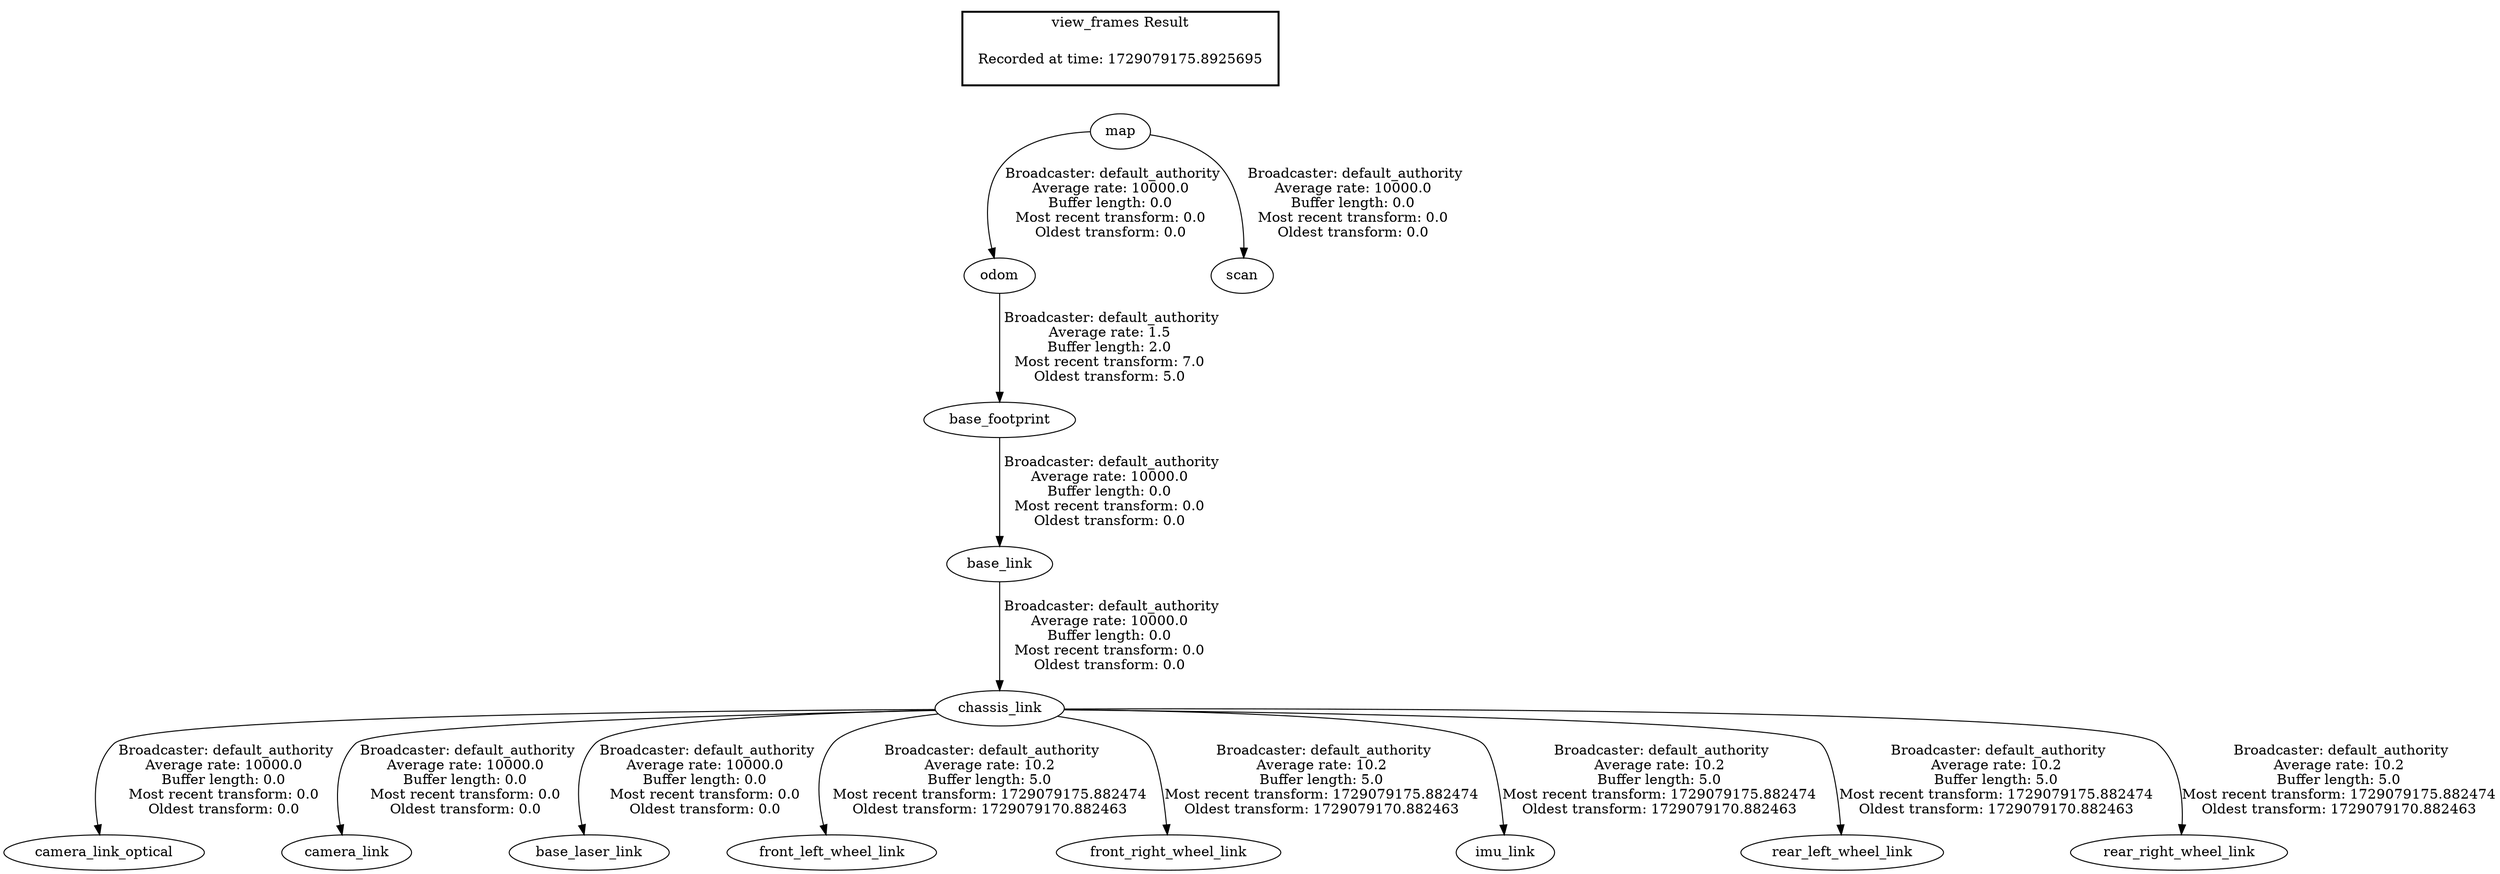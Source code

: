 digraph G {
"map" -> "odom"[label=" Broadcaster: default_authority\nAverage rate: 10000.0\nBuffer length: 0.0\nMost recent transform: 0.0\nOldest transform: 0.0\n"];
"map" -> "scan"[label=" Broadcaster: default_authority\nAverage rate: 10000.0\nBuffer length: 0.0\nMost recent transform: 0.0\nOldest transform: 0.0\n"];
"base_footprint" -> "base_link"[label=" Broadcaster: default_authority\nAverage rate: 10000.0\nBuffer length: 0.0\nMost recent transform: 0.0\nOldest transform: 0.0\n"];
"odom" -> "base_footprint"[label=" Broadcaster: default_authority\nAverage rate: 1.5\nBuffer length: 2.0\nMost recent transform: 7.0\nOldest transform: 5.0\n"];
"chassis_link" -> "camera_link_optical"[label=" Broadcaster: default_authority\nAverage rate: 10000.0\nBuffer length: 0.0\nMost recent transform: 0.0\nOldest transform: 0.0\n"];
"base_link" -> "chassis_link"[label=" Broadcaster: default_authority\nAverage rate: 10000.0\nBuffer length: 0.0\nMost recent transform: 0.0\nOldest transform: 0.0\n"];
"chassis_link" -> "camera_link"[label=" Broadcaster: default_authority\nAverage rate: 10000.0\nBuffer length: 0.0\nMost recent transform: 0.0\nOldest transform: 0.0\n"];
"chassis_link" -> "base_laser_link"[label=" Broadcaster: default_authority\nAverage rate: 10000.0\nBuffer length: 0.0\nMost recent transform: 0.0\nOldest transform: 0.0\n"];
"chassis_link" -> "front_left_wheel_link"[label=" Broadcaster: default_authority\nAverage rate: 10.2\nBuffer length: 5.0\nMost recent transform: 1729079175.882474\nOldest transform: 1729079170.882463\n"];
"chassis_link" -> "front_right_wheel_link"[label=" Broadcaster: default_authority\nAverage rate: 10.2\nBuffer length: 5.0\nMost recent transform: 1729079175.882474\nOldest transform: 1729079170.882463\n"];
"chassis_link" -> "imu_link"[label=" Broadcaster: default_authority\nAverage rate: 10.2\nBuffer length: 5.0\nMost recent transform: 1729079175.882474\nOldest transform: 1729079170.882463\n"];
"chassis_link" -> "rear_left_wheel_link"[label=" Broadcaster: default_authority\nAverage rate: 10.2\nBuffer length: 5.0\nMost recent transform: 1729079175.882474\nOldest transform: 1729079170.882463\n"];
"chassis_link" -> "rear_right_wheel_link"[label=" Broadcaster: default_authority\nAverage rate: 10.2\nBuffer length: 5.0\nMost recent transform: 1729079175.882474\nOldest transform: 1729079170.882463\n"];
edge [style=invis];
 subgraph cluster_legend { style=bold; color=black; label ="view_frames Result";
"Recorded at time: 1729079175.8925695"[ shape=plaintext ] ;
}->"map";
}